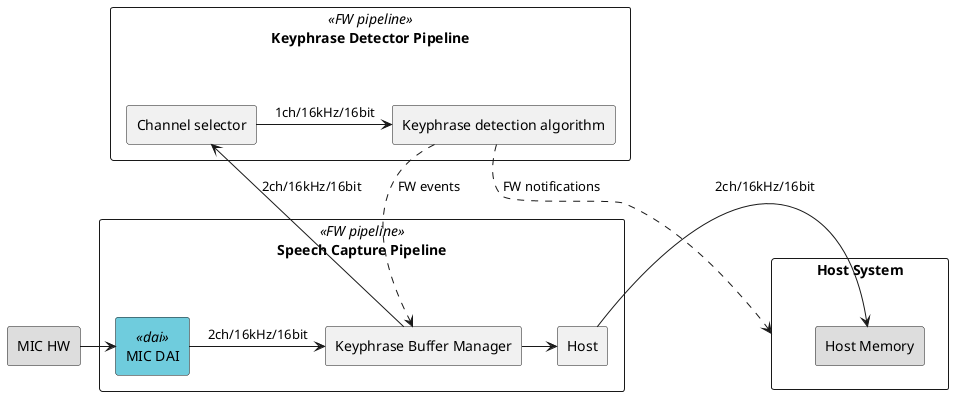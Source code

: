 @startuml

'scale max 800 height

skinparam rectangle {
   backgroundColor<<dai>> #6fccdd
   backgroundColor<<dma>> #f6ed80
   backgroundColor<<stream>> #d6d6de
   borderColor<<stream>> #d6d6de
   borderColor<<ppl>> #a1a1ca

   backgroundColor<<event>> #f05772
   stereotypeFontColor<<event>> #ffffff
   fontColor<<event>> #ffffff

   backgroundColor<<cpu>> #f0f0f0
}


together {
rectangle "MIC HW" as dmic #DDDDDD

rectangle "Speech Capture Pipeline" as ppl_1 <<FW pipeline >>{
 rectangle "MIC DAI" as dai_1 <<dai>>
 rectangle "Keyphrase Buffer Manager" as kpb
 dai_1 -> kpb : 2ch/16kHz/16bit
 rectangle "Host" as host
 }

}

rectangle "Keyphrase Detector Pipeline" as ppl_2 <<FW pipeline >>{
 rectangle "Channel selector" as sel
 rectangle "Keyphrase detection algorithm" as wov
 sel -> wov : 1ch/16kHz/16bit
}

rectangle "Host System" as hsys {
 rectangle "Host Memory" as hmem #DDDDDD
}

dmic -> dai_1
kpb -> host
kpb -> sel : 2ch/16kHz/16bit
host -> hmem : 2ch/16kHz/16bit
wov ..> kpb : FW events
wov ..> hsys : FW notifications
@enduml